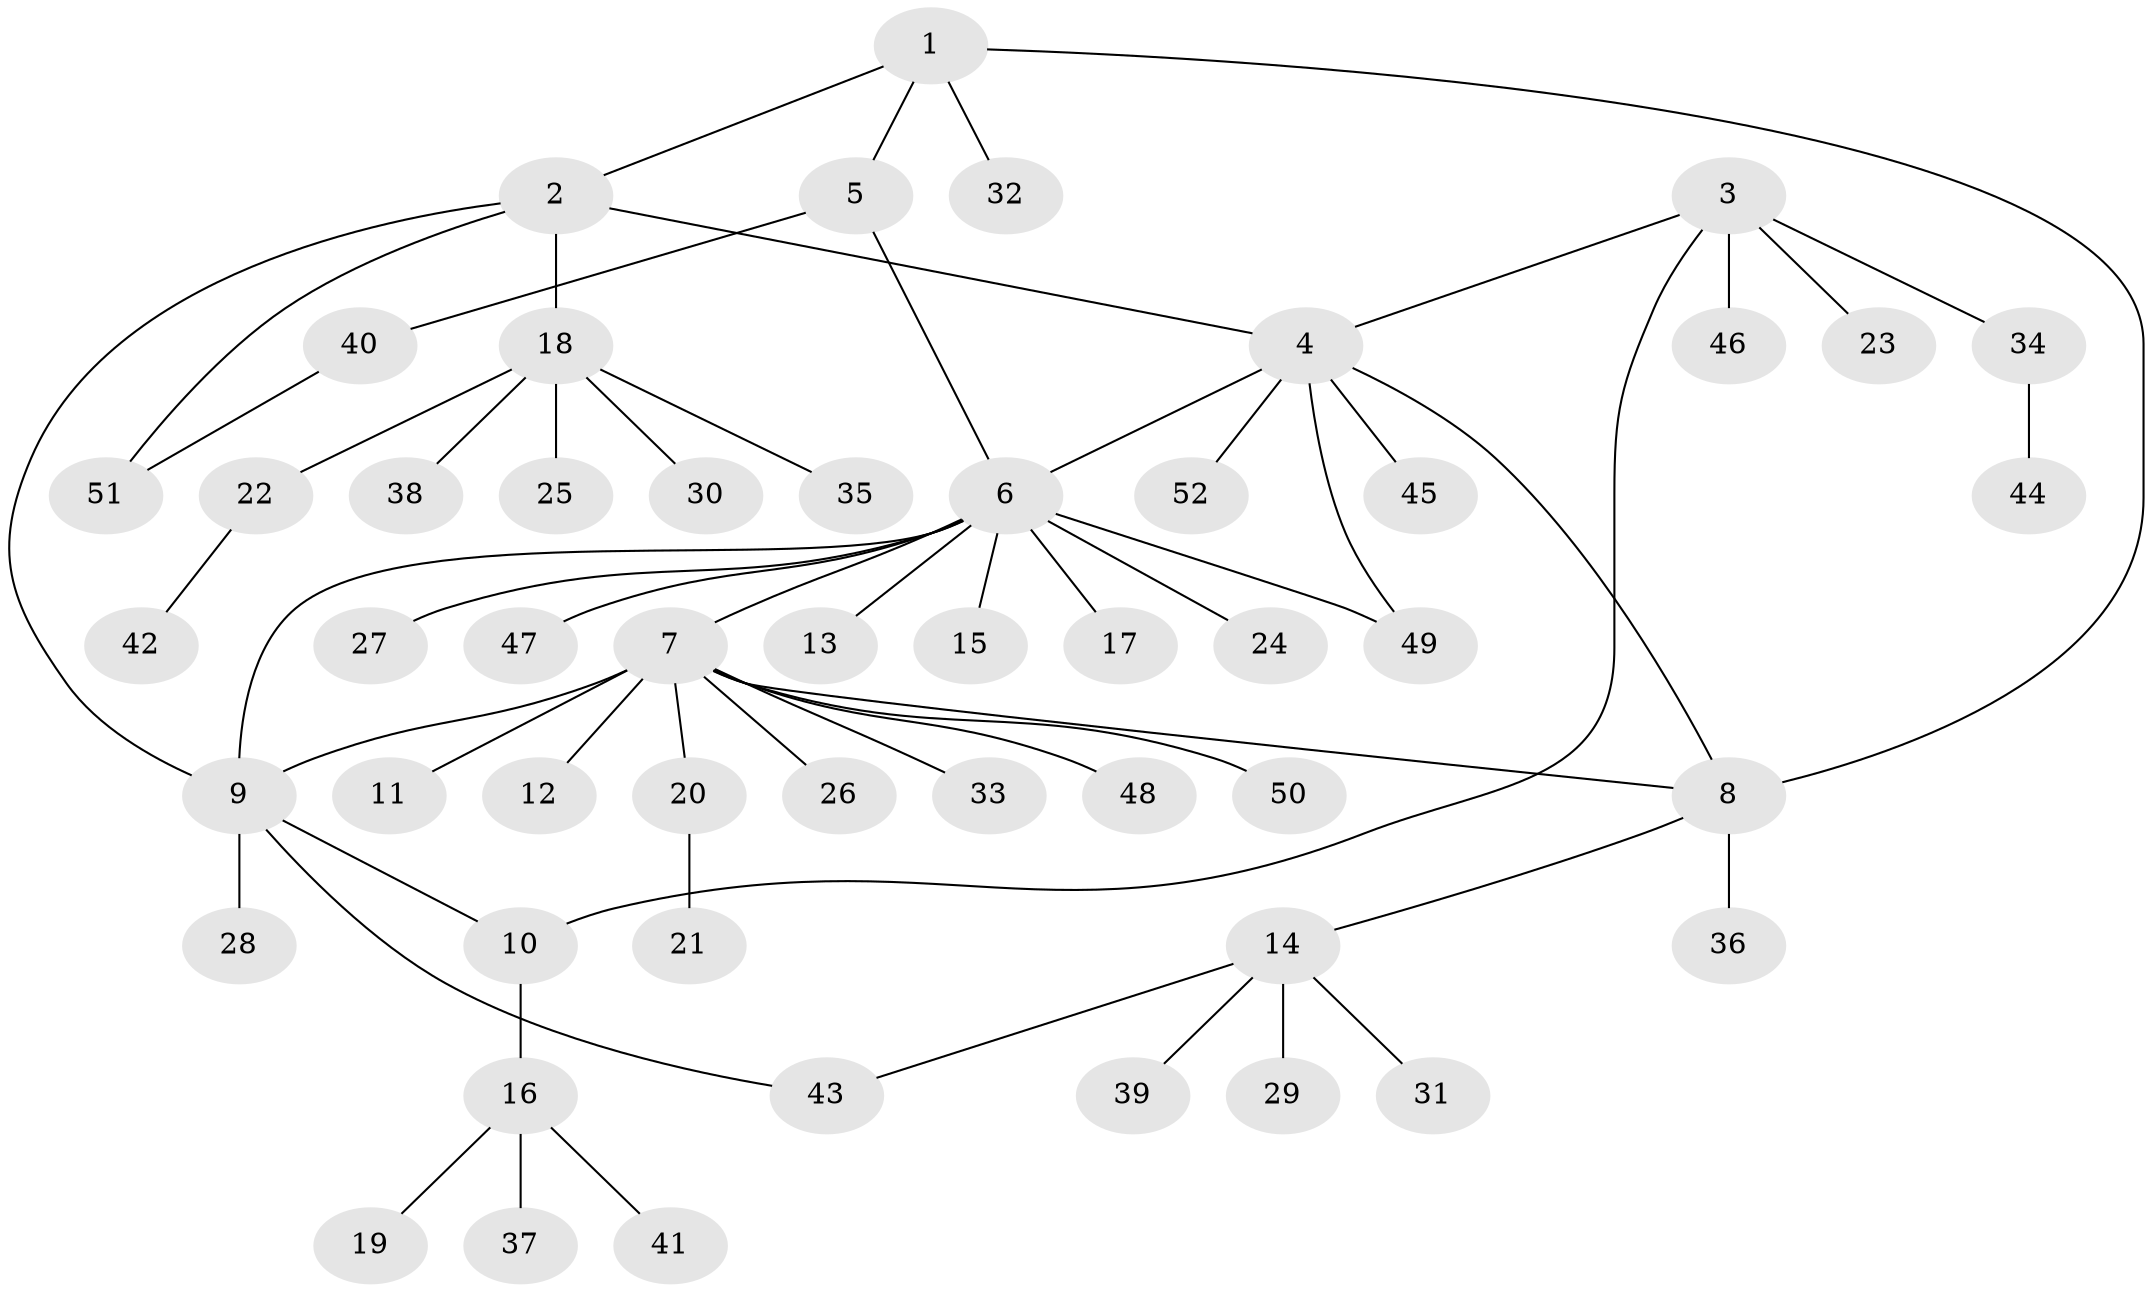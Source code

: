 // Generated by graph-tools (version 1.1) at 2025/26/03/09/25 03:26:46]
// undirected, 52 vertices, 60 edges
graph export_dot {
graph [start="1"]
  node [color=gray90,style=filled];
  1;
  2;
  3;
  4;
  5;
  6;
  7;
  8;
  9;
  10;
  11;
  12;
  13;
  14;
  15;
  16;
  17;
  18;
  19;
  20;
  21;
  22;
  23;
  24;
  25;
  26;
  27;
  28;
  29;
  30;
  31;
  32;
  33;
  34;
  35;
  36;
  37;
  38;
  39;
  40;
  41;
  42;
  43;
  44;
  45;
  46;
  47;
  48;
  49;
  50;
  51;
  52;
  1 -- 2;
  1 -- 5;
  1 -- 8;
  1 -- 32;
  2 -- 4;
  2 -- 9;
  2 -- 18;
  2 -- 51;
  3 -- 4;
  3 -- 10;
  3 -- 23;
  3 -- 34;
  3 -- 46;
  4 -- 6;
  4 -- 8;
  4 -- 45;
  4 -- 49;
  4 -- 52;
  5 -- 6;
  5 -- 40;
  6 -- 7;
  6 -- 9;
  6 -- 13;
  6 -- 15;
  6 -- 17;
  6 -- 24;
  6 -- 27;
  6 -- 47;
  6 -- 49;
  7 -- 8;
  7 -- 9;
  7 -- 11;
  7 -- 12;
  7 -- 20;
  7 -- 26;
  7 -- 33;
  7 -- 48;
  7 -- 50;
  8 -- 14;
  8 -- 36;
  9 -- 10;
  9 -- 28;
  9 -- 43;
  10 -- 16;
  14 -- 29;
  14 -- 31;
  14 -- 39;
  14 -- 43;
  16 -- 19;
  16 -- 37;
  16 -- 41;
  18 -- 22;
  18 -- 25;
  18 -- 30;
  18 -- 35;
  18 -- 38;
  20 -- 21;
  22 -- 42;
  34 -- 44;
  40 -- 51;
}
